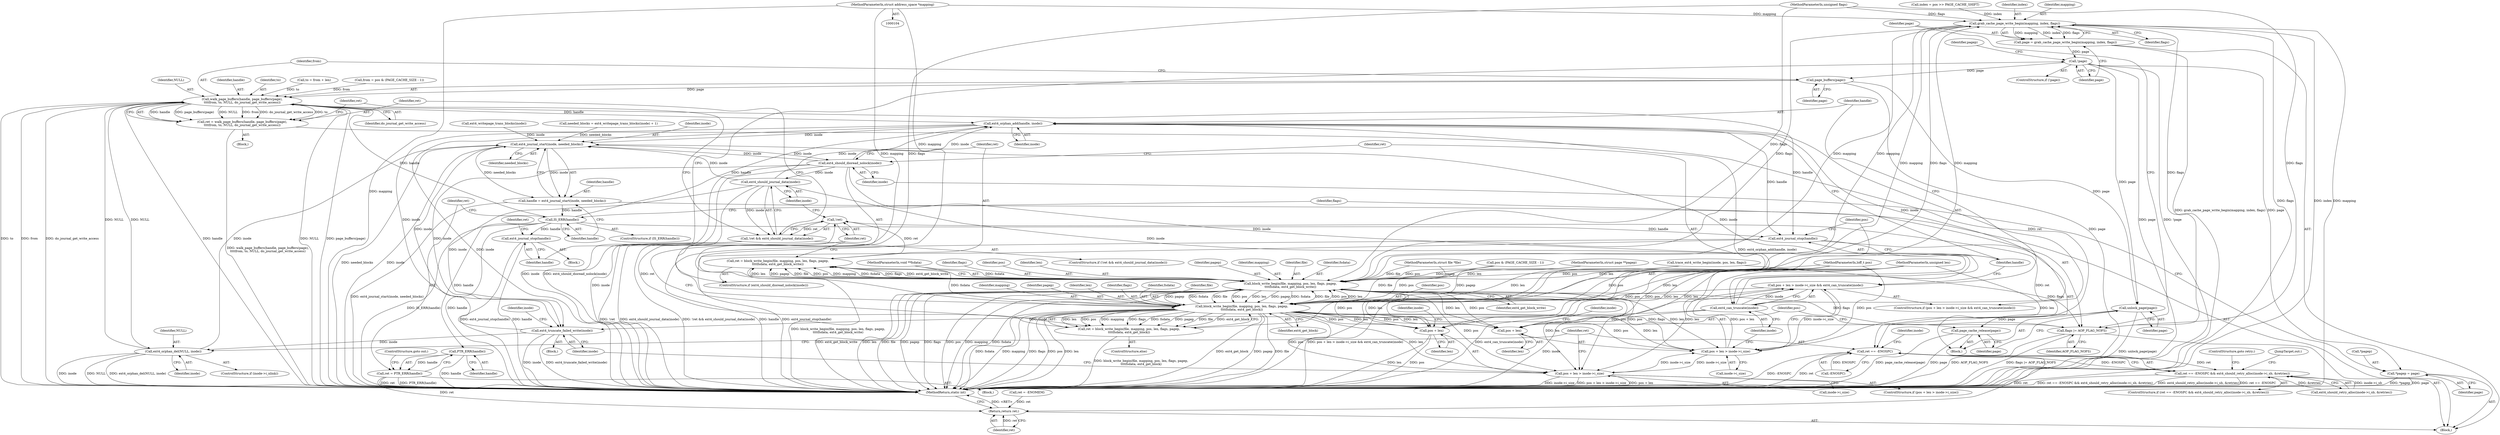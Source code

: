 digraph "0_linux_744692dc059845b2a3022119871846e74d4f6e11_11@pointer" {
"1000106" [label="(MethodParameterIn,struct address_space *mapping)"];
"1000178" [label="(Call,grab_cache_page_write_begin(mapping, index, flags))"];
"1000176" [label="(Call,page = grab_cache_page_write_begin(mapping, index, flags))"];
"1000183" [label="(Call,!page)"];
"1000193" [label="(Call,*pagep = page)"];
"1000234" [label="(Call,page_buffers(page))"];
"1000232" [label="(Call,walk_page_buffers(handle, page_buffers(page),\n\t\t\t\tfrom, to, NULL, do_journal_get_write_access))"];
"1000230" [label="(Call,ret = walk_page_buffers(handle, page_buffers(page),\n\t\t\t\tfrom, to, NULL, do_journal_get_write_access))"];
"1000283" [label="(Call,ret == -ENOSPC)"];
"1000282" [label="(Call,ret == -ENOSPC && ext4_should_retry_alloc(inode->i_sb, &retries))"];
"1000295" [label="(Return,return ret;)"];
"1000258" [label="(Call,ext4_orphan_add(handle, inode))"];
"1000161" [label="(Call,ext4_journal_start(inode, needed_blocks))"];
"1000159" [label="(Call,handle = ext4_journal_start(inode, needed_blocks))"];
"1000165" [label="(Call,IS_ERR(handle))"];
"1000170" [label="(Call,PTR_ERR(handle))"];
"1000168" [label="(Call,ret = PTR_ERR(handle))"];
"1000186" [label="(Call,ext4_journal_stop(handle))"];
"1000261" [label="(Call,ext4_journal_stop(handle))"];
"1000198" [label="(Call,ext4_should_dioread_nolock(inode))"];
"1000227" [label="(Call,ext4_should_journal_data(inode))"];
"1000224" [label="(Call,!ret && ext4_should_journal_data(inode))"];
"1000256" [label="(Call,ext4_can_truncate(inode))"];
"1000248" [label="(Call,pos + len > inode->i_size && ext4_can_truncate(inode))"];
"1000272" [label="(Call,ext4_truncate_failed_write(inode))"];
"1000278" [label="(Call,ext4_orphan_del(NULL, inode))"];
"1000243" [label="(Call,unlock_page(page))"];
"1000245" [label="(Call,page_cache_release(page))"];
"1000202" [label="(Call,block_write_begin(file, mapping, pos, len, flags, pagep,\n\t\t\t\tfsdata, ext4_get_block_write))"];
"1000173" [label="(Call,flags |= AOP_FLAG_NOFS)"];
"1000200" [label="(Call,ret = block_write_begin(file, mapping, pos, len, flags, pagep,\n\t\t\t\tfsdata, ext4_get_block_write))"];
"1000225" [label="(Call,!ret)"];
"1000214" [label="(Call,block_write_begin(file, mapping, pos, len, flags, pagep,\n\t\t\t\tfsdata, ext4_get_block))"];
"1000212" [label="(Call,ret = block_write_begin(file, mapping, pos, len, flags, pagep,\n\t\t\t\tfsdata, ext4_get_block))"];
"1000249" [label="(Call,pos + len > inode->i_size)"];
"1000264" [label="(Call,pos + len > inode->i_size)"];
"1000250" [label="(Call,pos + len)"];
"1000265" [label="(Call,pos + len)"];
"1000283" [label="(Call,ret == -ENOSPC)"];
"1000227" [label="(Call,ext4_should_journal_data(inode))"];
"1000224" [label="(Call,!ret && ext4_should_journal_data(inode))"];
"1000204" [label="(Identifier,mapping)"];
"1000177" [label="(Identifier,page)"];
"1000241" [label="(Identifier,ret)"];
"1000226" [label="(Identifier,ret)"];
"1000279" [label="(Identifier,NULL)"];
"1000252" [label="(Identifier,len)"];
"1000203" [label="(Identifier,file)"];
"1000264" [label="(Call,pos + len > inode->i_size)"];
"1000166" [label="(Identifier,handle)"];
"1000257" [label="(Identifier,inode)"];
"1000187" [label="(Identifier,handle)"];
"1000250" [label="(Call,pos + len)"];
"1000272" [label="(Call,ext4_truncate_failed_write(inode))"];
"1000183" [label="(Call,!page)"];
"1000201" [label="(Identifier,ret)"];
"1000213" [label="(Identifier,ret)"];
"1000233" [label="(Identifier,handle)"];
"1000135" [label="(Call,needed_blocks = ext4_writepage_trans_blocks(inode) + 1)"];
"1000260" [label="(Identifier,inode)"];
"1000175" [label="(Identifier,AOP_FLAG_NOFS)"];
"1000180" [label="(Identifier,index)"];
"1000297" [label="(MethodReturn,static int)"];
"1000109" [label="(MethodParameterIn,unsigned flags)"];
"1000268" [label="(Call,inode->i_size)"];
"1000225" [label="(Call,!ret)"];
"1000188" [label="(Call,ret = -ENOMEM)"];
"1000172" [label="(ControlStructure,goto out;)"];
"1000246" [label="(Identifier,page)"];
"1000179" [label="(Identifier,mapping)"];
"1000181" [label="(Identifier,flags)"];
"1000222" [label="(Identifier,ext4_get_block)"];
"1000185" [label="(Block,)"];
"1000199" [label="(Identifier,inode)"];
"1000165" [label="(Call,IS_ERR(handle))"];
"1000209" [label="(Identifier,fsdata)"];
"1000173" [label="(Call,flags |= AOP_FLAG_NOFS)"];
"1000258" [label="(Call,ext4_orphan_add(handle, inode))"];
"1000194" [label="(Call,*pagep)"];
"1000265" [label="(Call,pos + len)"];
"1000168" [label="(Call,ret = PTR_ERR(handle))"];
"1000253" [label="(Call,inode->i_size)"];
"1000212" [label="(Call,ret = block_write_begin(file, mapping, pos, len, flags, pagep,\n\t\t\t\tfsdata, ext4_get_block))"];
"1000230" [label="(Call,ret = walk_page_buffers(handle, page_buffers(page),\n\t\t\t\tfrom, to, NULL, do_journal_get_write_access))"];
"1000159" [label="(Call,handle = ext4_journal_start(inode, needed_blocks))"];
"1000198" [label="(Call,ext4_should_dioread_nolock(inode))"];
"1000261" [label="(Call,ext4_journal_stop(handle))"];
"1000105" [label="(MethodParameterIn,struct file *file)"];
"1000162" [label="(Identifier,inode)"];
"1000217" [label="(Identifier,pos)"];
"1000138" [label="(Call,ext4_writepage_trans_blocks(inode))"];
"1000229" [label="(Block,)"];
"1000259" [label="(Identifier,handle)"];
"1000189" [label="(Identifier,ret)"];
"1000107" [label="(MethodParameterIn,loff_t pos)"];
"1000235" [label="(Identifier,page)"];
"1000284" [label="(Identifier,ret)"];
"1000242" [label="(Block,)"];
"1000245" [label="(Call,page_cache_release(page))"];
"1000282" [label="(Call,ret == -ENOSPC && ext4_should_retry_alloc(inode->i_sb, &retries))"];
"1000148" [label="(Call,pos & (PAGE_CACHE_SIZE - 1))"];
"1000228" [label="(Identifier,inode)"];
"1000153" [label="(Call,to = from + len)"];
"1000287" [label="(Call,ext4_should_retry_alloc(inode->i_sb, &retries))"];
"1000232" [label="(Call,walk_page_buffers(handle, page_buffers(page),\n\t\t\t\tfrom, to, NULL, do_journal_get_write_access))"];
"1000216" [label="(Identifier,mapping)"];
"1000169" [label="(Identifier,ret)"];
"1000263" [label="(ControlStructure,if (pos + len > inode->i_size))"];
"1000161" [label="(Call,ext4_journal_start(inode, needed_blocks))"];
"1000267" [label="(Identifier,len)"];
"1000254" [label="(Identifier,inode)"];
"1000285" [label="(Call,-ENOSPC)"];
"1000141" [label="(Call,index = pos >> PAGE_CACHE_SHIFT)"];
"1000200" [label="(Call,ret = block_write_begin(file, mapping, pos, len, flags, pagep,\n\t\t\t\tfsdata, ext4_get_block_write))"];
"1000186" [label="(Call,ext4_journal_stop(handle))"];
"1000184" [label="(Identifier,page)"];
"1000195" [label="(Identifier,pagep)"];
"1000110" [label="(MethodParameterIn,struct page **pagep)"];
"1000269" [label="(Identifier,inode)"];
"1000266" [label="(Identifier,pos)"];
"1000211" [label="(ControlStructure,else)"];
"1000234" [label="(Call,page_buffers(page))"];
"1000108" [label="(MethodParameterIn,unsigned len)"];
"1000197" [label="(ControlStructure,if (ext4_should_dioread_nolock(inode)))"];
"1000248" [label="(Call,pos + len > inode->i_size && ext4_can_truncate(inode))"];
"1000244" [label="(Identifier,page)"];
"1000176" [label="(Call,page = grab_cache_page_write_begin(mapping, index, flags))"];
"1000170" [label="(Call,PTR_ERR(handle))"];
"1000146" [label="(Call,from = pos & (PAGE_CACHE_SIZE - 1))"];
"1000112" [label="(Block,)"];
"1000196" [label="(Identifier,page)"];
"1000271" [label="(Block,)"];
"1000163" [label="(Identifier,needed_blocks)"];
"1000238" [label="(Identifier,NULL)"];
"1000293" [label="(ControlStructure,goto retry;)"];
"1000223" [label="(ControlStructure,if (!ret && ext4_should_journal_data(inode)))"];
"1000193" [label="(Call,*pagep = page)"];
"1000276" [label="(Identifier,inode)"];
"1000207" [label="(Identifier,flags)"];
"1000262" [label="(Identifier,handle)"];
"1000294" [label="(JumpTarget,out:)"];
"1000289" [label="(Identifier,inode)"];
"1000239" [label="(Identifier,do_journal_get_write_access)"];
"1000280" [label="(Identifier,inode)"];
"1000220" [label="(Identifier,pagep)"];
"1000218" [label="(Identifier,len)"];
"1000210" [label="(Identifier,ext4_get_block_write)"];
"1000295" [label="(Return,return ret;)"];
"1000296" [label="(Identifier,ret)"];
"1000247" [label="(ControlStructure,if (pos + len > inode->i_size && ext4_can_truncate(inode)))"];
"1000182" [label="(ControlStructure,if (!page))"];
"1000164" [label="(ControlStructure,if (IS_ERR(handle)))"];
"1000174" [label="(Identifier,flags)"];
"1000251" [label="(Identifier,pos)"];
"1000256" [label="(Call,ext4_can_truncate(inode))"];
"1000219" [label="(Identifier,flags)"];
"1000171" [label="(Identifier,handle)"];
"1000214" [label="(Call,block_write_begin(file, mapping, pos, len, flags, pagep,\n\t\t\t\tfsdata, ext4_get_block))"];
"1000178" [label="(Call,grab_cache_page_write_begin(mapping, index, flags))"];
"1000130" [label="(Call,trace_ext4_write_begin(inode, pos, len, flags))"];
"1000281" [label="(ControlStructure,if (ret == -ENOSPC && ext4_should_retry_alloc(inode->i_sb, &retries)))"];
"1000205" [label="(Identifier,pos)"];
"1000236" [label="(Identifier,from)"];
"1000249" [label="(Call,pos + len > inode->i_size)"];
"1000106" [label="(MethodParameterIn,struct address_space *mapping)"];
"1000273" [label="(Identifier,inode)"];
"1000111" [label="(MethodParameterIn,void **fsdata)"];
"1000231" [label="(Identifier,ret)"];
"1000221" [label="(Identifier,fsdata)"];
"1000215" [label="(Identifier,file)"];
"1000237" [label="(Identifier,to)"];
"1000206" [label="(Identifier,len)"];
"1000243" [label="(Call,unlock_page(page))"];
"1000208" [label="(Identifier,pagep)"];
"1000278" [label="(Call,ext4_orphan_del(NULL, inode))"];
"1000160" [label="(Identifier,handle)"];
"1000202" [label="(Call,block_write_begin(file, mapping, pos, len, flags, pagep,\n\t\t\t\tfsdata, ext4_get_block_write))"];
"1000167" [label="(Block,)"];
"1000274" [label="(ControlStructure,if (inode->i_nlink))"];
"1000106" -> "1000104"  [label="AST: "];
"1000106" -> "1000297"  [label="DDG: mapping"];
"1000106" -> "1000178"  [label="DDG: mapping"];
"1000106" -> "1000202"  [label="DDG: mapping"];
"1000106" -> "1000214"  [label="DDG: mapping"];
"1000178" -> "1000176"  [label="AST: "];
"1000178" -> "1000181"  [label="CFG: "];
"1000179" -> "1000178"  [label="AST: "];
"1000180" -> "1000178"  [label="AST: "];
"1000181" -> "1000178"  [label="AST: "];
"1000176" -> "1000178"  [label="CFG: "];
"1000178" -> "1000297"  [label="DDG: mapping"];
"1000178" -> "1000297"  [label="DDG: flags"];
"1000178" -> "1000297"  [label="DDG: index"];
"1000178" -> "1000176"  [label="DDG: mapping"];
"1000178" -> "1000176"  [label="DDG: index"];
"1000178" -> "1000176"  [label="DDG: flags"];
"1000214" -> "1000178"  [label="DDG: mapping"];
"1000202" -> "1000178"  [label="DDG: mapping"];
"1000141" -> "1000178"  [label="DDG: index"];
"1000173" -> "1000178"  [label="DDG: flags"];
"1000109" -> "1000178"  [label="DDG: flags"];
"1000178" -> "1000202"  [label="DDG: mapping"];
"1000178" -> "1000202"  [label="DDG: flags"];
"1000178" -> "1000214"  [label="DDG: mapping"];
"1000178" -> "1000214"  [label="DDG: flags"];
"1000176" -> "1000112"  [label="AST: "];
"1000177" -> "1000176"  [label="AST: "];
"1000184" -> "1000176"  [label="CFG: "];
"1000176" -> "1000297"  [label="DDG: grab_cache_page_write_begin(mapping, index, flags)"];
"1000176" -> "1000183"  [label="DDG: page"];
"1000183" -> "1000182"  [label="AST: "];
"1000183" -> "1000184"  [label="CFG: "];
"1000184" -> "1000183"  [label="AST: "];
"1000187" -> "1000183"  [label="CFG: "];
"1000195" -> "1000183"  [label="CFG: "];
"1000183" -> "1000297"  [label="DDG: page"];
"1000183" -> "1000297"  [label="DDG: !page"];
"1000183" -> "1000193"  [label="DDG: page"];
"1000183" -> "1000234"  [label="DDG: page"];
"1000183" -> "1000243"  [label="DDG: page"];
"1000193" -> "1000112"  [label="AST: "];
"1000193" -> "1000196"  [label="CFG: "];
"1000194" -> "1000193"  [label="AST: "];
"1000196" -> "1000193"  [label="AST: "];
"1000199" -> "1000193"  [label="CFG: "];
"1000193" -> "1000297"  [label="DDG: *pagep"];
"1000193" -> "1000297"  [label="DDG: page"];
"1000234" -> "1000232"  [label="AST: "];
"1000234" -> "1000235"  [label="CFG: "];
"1000235" -> "1000234"  [label="AST: "];
"1000236" -> "1000234"  [label="CFG: "];
"1000234" -> "1000297"  [label="DDG: page"];
"1000234" -> "1000232"  [label="DDG: page"];
"1000234" -> "1000243"  [label="DDG: page"];
"1000232" -> "1000230"  [label="AST: "];
"1000232" -> "1000239"  [label="CFG: "];
"1000233" -> "1000232"  [label="AST: "];
"1000236" -> "1000232"  [label="AST: "];
"1000237" -> "1000232"  [label="AST: "];
"1000238" -> "1000232"  [label="AST: "];
"1000239" -> "1000232"  [label="AST: "];
"1000230" -> "1000232"  [label="CFG: "];
"1000232" -> "1000297"  [label="DDG: to"];
"1000232" -> "1000297"  [label="DDG: from"];
"1000232" -> "1000297"  [label="DDG: do_journal_get_write_access"];
"1000232" -> "1000297"  [label="DDG: handle"];
"1000232" -> "1000297"  [label="DDG: NULL"];
"1000232" -> "1000297"  [label="DDG: page_buffers(page)"];
"1000232" -> "1000230"  [label="DDG: handle"];
"1000232" -> "1000230"  [label="DDG: page_buffers(page)"];
"1000232" -> "1000230"  [label="DDG: NULL"];
"1000232" -> "1000230"  [label="DDG: from"];
"1000232" -> "1000230"  [label="DDG: do_journal_get_write_access"];
"1000232" -> "1000230"  [label="DDG: to"];
"1000165" -> "1000232"  [label="DDG: handle"];
"1000146" -> "1000232"  [label="DDG: from"];
"1000153" -> "1000232"  [label="DDG: to"];
"1000278" -> "1000232"  [label="DDG: NULL"];
"1000232" -> "1000258"  [label="DDG: handle"];
"1000232" -> "1000261"  [label="DDG: handle"];
"1000232" -> "1000278"  [label="DDG: NULL"];
"1000230" -> "1000229"  [label="AST: "];
"1000231" -> "1000230"  [label="AST: "];
"1000241" -> "1000230"  [label="CFG: "];
"1000230" -> "1000297"  [label="DDG: walk_page_buffers(handle, page_buffers(page),\n\t\t\t\tfrom, to, NULL, do_journal_get_write_access)"];
"1000230" -> "1000283"  [label="DDG: ret"];
"1000283" -> "1000282"  [label="AST: "];
"1000283" -> "1000285"  [label="CFG: "];
"1000284" -> "1000283"  [label="AST: "];
"1000285" -> "1000283"  [label="AST: "];
"1000289" -> "1000283"  [label="CFG: "];
"1000282" -> "1000283"  [label="CFG: "];
"1000283" -> "1000297"  [label="DDG: -ENOSPC"];
"1000283" -> "1000297"  [label="DDG: ret"];
"1000283" -> "1000282"  [label="DDG: ret"];
"1000283" -> "1000282"  [label="DDG: -ENOSPC"];
"1000225" -> "1000283"  [label="DDG: ret"];
"1000285" -> "1000283"  [label="DDG: ENOSPC"];
"1000283" -> "1000295"  [label="DDG: ret"];
"1000282" -> "1000281"  [label="AST: "];
"1000282" -> "1000287"  [label="CFG: "];
"1000287" -> "1000282"  [label="AST: "];
"1000293" -> "1000282"  [label="CFG: "];
"1000294" -> "1000282"  [label="CFG: "];
"1000282" -> "1000297"  [label="DDG: ret == -ENOSPC && ext4_should_retry_alloc(inode->i_sb, &retries)"];
"1000282" -> "1000297"  [label="DDG: ext4_should_retry_alloc(inode->i_sb, &retries)"];
"1000282" -> "1000297"  [label="DDG: ret == -ENOSPC"];
"1000287" -> "1000282"  [label="DDG: inode->i_sb"];
"1000287" -> "1000282"  [label="DDG: &retries"];
"1000295" -> "1000112"  [label="AST: "];
"1000295" -> "1000296"  [label="CFG: "];
"1000296" -> "1000295"  [label="AST: "];
"1000297" -> "1000295"  [label="CFG: "];
"1000295" -> "1000297"  [label="DDG: <RET>"];
"1000296" -> "1000295"  [label="DDG: ret"];
"1000168" -> "1000295"  [label="DDG: ret"];
"1000188" -> "1000295"  [label="DDG: ret"];
"1000258" -> "1000247"  [label="AST: "];
"1000258" -> "1000260"  [label="CFG: "];
"1000259" -> "1000258"  [label="AST: "];
"1000260" -> "1000258"  [label="AST: "];
"1000262" -> "1000258"  [label="CFG: "];
"1000258" -> "1000297"  [label="DDG: inode"];
"1000258" -> "1000297"  [label="DDG: ext4_orphan_add(handle, inode)"];
"1000258" -> "1000161"  [label="DDG: inode"];
"1000165" -> "1000258"  [label="DDG: handle"];
"1000227" -> "1000258"  [label="DDG: inode"];
"1000198" -> "1000258"  [label="DDG: inode"];
"1000256" -> "1000258"  [label="DDG: inode"];
"1000258" -> "1000261"  [label="DDG: handle"];
"1000258" -> "1000272"  [label="DDG: inode"];
"1000161" -> "1000159"  [label="AST: "];
"1000161" -> "1000163"  [label="CFG: "];
"1000162" -> "1000161"  [label="AST: "];
"1000163" -> "1000161"  [label="AST: "];
"1000159" -> "1000161"  [label="CFG: "];
"1000161" -> "1000297"  [label="DDG: needed_blocks"];
"1000161" -> "1000297"  [label="DDG: inode"];
"1000161" -> "1000159"  [label="DDG: inode"];
"1000161" -> "1000159"  [label="DDG: needed_blocks"];
"1000278" -> "1000161"  [label="DDG: inode"];
"1000227" -> "1000161"  [label="DDG: inode"];
"1000138" -> "1000161"  [label="DDG: inode"];
"1000256" -> "1000161"  [label="DDG: inode"];
"1000198" -> "1000161"  [label="DDG: inode"];
"1000272" -> "1000161"  [label="DDG: inode"];
"1000135" -> "1000161"  [label="DDG: needed_blocks"];
"1000161" -> "1000198"  [label="DDG: inode"];
"1000159" -> "1000112"  [label="AST: "];
"1000160" -> "1000159"  [label="AST: "];
"1000166" -> "1000159"  [label="CFG: "];
"1000159" -> "1000297"  [label="DDG: ext4_journal_start(inode, needed_blocks)"];
"1000159" -> "1000165"  [label="DDG: handle"];
"1000165" -> "1000164"  [label="AST: "];
"1000165" -> "1000166"  [label="CFG: "];
"1000166" -> "1000165"  [label="AST: "];
"1000169" -> "1000165"  [label="CFG: "];
"1000174" -> "1000165"  [label="CFG: "];
"1000165" -> "1000297"  [label="DDG: handle"];
"1000165" -> "1000297"  [label="DDG: IS_ERR(handle)"];
"1000165" -> "1000170"  [label="DDG: handle"];
"1000165" -> "1000186"  [label="DDG: handle"];
"1000165" -> "1000261"  [label="DDG: handle"];
"1000170" -> "1000168"  [label="AST: "];
"1000170" -> "1000171"  [label="CFG: "];
"1000171" -> "1000170"  [label="AST: "];
"1000168" -> "1000170"  [label="CFG: "];
"1000170" -> "1000297"  [label="DDG: handle"];
"1000170" -> "1000168"  [label="DDG: handle"];
"1000168" -> "1000167"  [label="AST: "];
"1000169" -> "1000168"  [label="AST: "];
"1000172" -> "1000168"  [label="CFG: "];
"1000168" -> "1000297"  [label="DDG: ret"];
"1000168" -> "1000297"  [label="DDG: PTR_ERR(handle)"];
"1000186" -> "1000185"  [label="AST: "];
"1000186" -> "1000187"  [label="CFG: "];
"1000187" -> "1000186"  [label="AST: "];
"1000189" -> "1000186"  [label="CFG: "];
"1000186" -> "1000297"  [label="DDG: ext4_journal_stop(handle)"];
"1000186" -> "1000297"  [label="DDG: handle"];
"1000261" -> "1000242"  [label="AST: "];
"1000261" -> "1000262"  [label="CFG: "];
"1000262" -> "1000261"  [label="AST: "];
"1000266" -> "1000261"  [label="CFG: "];
"1000261" -> "1000297"  [label="DDG: handle"];
"1000261" -> "1000297"  [label="DDG: ext4_journal_stop(handle)"];
"1000198" -> "1000197"  [label="AST: "];
"1000198" -> "1000199"  [label="CFG: "];
"1000199" -> "1000198"  [label="AST: "];
"1000201" -> "1000198"  [label="CFG: "];
"1000213" -> "1000198"  [label="CFG: "];
"1000198" -> "1000297"  [label="DDG: inode"];
"1000198" -> "1000297"  [label="DDG: ext4_should_dioread_nolock(inode)"];
"1000198" -> "1000227"  [label="DDG: inode"];
"1000198" -> "1000256"  [label="DDG: inode"];
"1000198" -> "1000272"  [label="DDG: inode"];
"1000227" -> "1000224"  [label="AST: "];
"1000227" -> "1000228"  [label="CFG: "];
"1000228" -> "1000227"  [label="AST: "];
"1000224" -> "1000227"  [label="CFG: "];
"1000227" -> "1000297"  [label="DDG: inode"];
"1000227" -> "1000224"  [label="DDG: inode"];
"1000227" -> "1000256"  [label="DDG: inode"];
"1000227" -> "1000272"  [label="DDG: inode"];
"1000224" -> "1000223"  [label="AST: "];
"1000224" -> "1000225"  [label="CFG: "];
"1000225" -> "1000224"  [label="AST: "];
"1000231" -> "1000224"  [label="CFG: "];
"1000241" -> "1000224"  [label="CFG: "];
"1000224" -> "1000297"  [label="DDG: !ret"];
"1000224" -> "1000297"  [label="DDG: ext4_should_journal_data(inode)"];
"1000224" -> "1000297"  [label="DDG: !ret && ext4_should_journal_data(inode)"];
"1000225" -> "1000224"  [label="DDG: ret"];
"1000256" -> "1000248"  [label="AST: "];
"1000256" -> "1000257"  [label="CFG: "];
"1000257" -> "1000256"  [label="AST: "];
"1000248" -> "1000256"  [label="CFG: "];
"1000256" -> "1000297"  [label="DDG: inode"];
"1000256" -> "1000248"  [label="DDG: inode"];
"1000256" -> "1000272"  [label="DDG: inode"];
"1000248" -> "1000247"  [label="AST: "];
"1000248" -> "1000249"  [label="CFG: "];
"1000249" -> "1000248"  [label="AST: "];
"1000259" -> "1000248"  [label="CFG: "];
"1000262" -> "1000248"  [label="CFG: "];
"1000248" -> "1000297"  [label="DDG: pos + len > inode->i_size && ext4_can_truncate(inode)"];
"1000248" -> "1000297"  [label="DDG: ext4_can_truncate(inode)"];
"1000249" -> "1000248"  [label="DDG: pos + len"];
"1000249" -> "1000248"  [label="DDG: inode->i_size"];
"1000272" -> "1000271"  [label="AST: "];
"1000272" -> "1000273"  [label="CFG: "];
"1000273" -> "1000272"  [label="AST: "];
"1000276" -> "1000272"  [label="CFG: "];
"1000272" -> "1000297"  [label="DDG: inode"];
"1000272" -> "1000297"  [label="DDG: ext4_truncate_failed_write(inode)"];
"1000272" -> "1000278"  [label="DDG: inode"];
"1000278" -> "1000274"  [label="AST: "];
"1000278" -> "1000280"  [label="CFG: "];
"1000279" -> "1000278"  [label="AST: "];
"1000280" -> "1000278"  [label="AST: "];
"1000284" -> "1000278"  [label="CFG: "];
"1000278" -> "1000297"  [label="DDG: ext4_orphan_del(NULL, inode)"];
"1000278" -> "1000297"  [label="DDG: inode"];
"1000278" -> "1000297"  [label="DDG: NULL"];
"1000243" -> "1000242"  [label="AST: "];
"1000243" -> "1000244"  [label="CFG: "];
"1000244" -> "1000243"  [label="AST: "];
"1000246" -> "1000243"  [label="CFG: "];
"1000243" -> "1000297"  [label="DDG: unlock_page(page)"];
"1000243" -> "1000245"  [label="DDG: page"];
"1000245" -> "1000242"  [label="AST: "];
"1000245" -> "1000246"  [label="CFG: "];
"1000246" -> "1000245"  [label="AST: "];
"1000251" -> "1000245"  [label="CFG: "];
"1000245" -> "1000297"  [label="DDG: page_cache_release(page)"];
"1000245" -> "1000297"  [label="DDG: page"];
"1000202" -> "1000200"  [label="AST: "];
"1000202" -> "1000210"  [label="CFG: "];
"1000203" -> "1000202"  [label="AST: "];
"1000204" -> "1000202"  [label="AST: "];
"1000205" -> "1000202"  [label="AST: "];
"1000206" -> "1000202"  [label="AST: "];
"1000207" -> "1000202"  [label="AST: "];
"1000208" -> "1000202"  [label="AST: "];
"1000209" -> "1000202"  [label="AST: "];
"1000210" -> "1000202"  [label="AST: "];
"1000200" -> "1000202"  [label="CFG: "];
"1000202" -> "1000297"  [label="DDG: fsdata"];
"1000202" -> "1000297"  [label="DDG: ext4_get_block_write"];
"1000202" -> "1000297"  [label="DDG: len"];
"1000202" -> "1000297"  [label="DDG: file"];
"1000202" -> "1000297"  [label="DDG: pagep"];
"1000202" -> "1000297"  [label="DDG: flags"];
"1000202" -> "1000297"  [label="DDG: pos"];
"1000202" -> "1000297"  [label="DDG: mapping"];
"1000202" -> "1000173"  [label="DDG: flags"];
"1000202" -> "1000200"  [label="DDG: len"];
"1000202" -> "1000200"  [label="DDG: pagep"];
"1000202" -> "1000200"  [label="DDG: file"];
"1000202" -> "1000200"  [label="DDG: pos"];
"1000202" -> "1000200"  [label="DDG: mapping"];
"1000202" -> "1000200"  [label="DDG: fsdata"];
"1000202" -> "1000200"  [label="DDG: flags"];
"1000202" -> "1000200"  [label="DDG: ext4_get_block_write"];
"1000214" -> "1000202"  [label="DDG: file"];
"1000214" -> "1000202"  [label="DDG: pos"];
"1000214" -> "1000202"  [label="DDG: len"];
"1000214" -> "1000202"  [label="DDG: pagep"];
"1000214" -> "1000202"  [label="DDG: fsdata"];
"1000105" -> "1000202"  [label="DDG: file"];
"1000148" -> "1000202"  [label="DDG: pos"];
"1000107" -> "1000202"  [label="DDG: pos"];
"1000108" -> "1000202"  [label="DDG: len"];
"1000130" -> "1000202"  [label="DDG: len"];
"1000109" -> "1000202"  [label="DDG: flags"];
"1000110" -> "1000202"  [label="DDG: pagep"];
"1000111" -> "1000202"  [label="DDG: fsdata"];
"1000202" -> "1000214"  [label="DDG: file"];
"1000202" -> "1000214"  [label="DDG: pos"];
"1000202" -> "1000214"  [label="DDG: len"];
"1000202" -> "1000214"  [label="DDG: pagep"];
"1000202" -> "1000214"  [label="DDG: fsdata"];
"1000202" -> "1000249"  [label="DDG: pos"];
"1000202" -> "1000249"  [label="DDG: len"];
"1000202" -> "1000250"  [label="DDG: pos"];
"1000202" -> "1000250"  [label="DDG: len"];
"1000202" -> "1000264"  [label="DDG: pos"];
"1000202" -> "1000264"  [label="DDG: len"];
"1000202" -> "1000265"  [label="DDG: pos"];
"1000202" -> "1000265"  [label="DDG: len"];
"1000173" -> "1000112"  [label="AST: "];
"1000173" -> "1000175"  [label="CFG: "];
"1000174" -> "1000173"  [label="AST: "];
"1000175" -> "1000173"  [label="AST: "];
"1000177" -> "1000173"  [label="CFG: "];
"1000173" -> "1000297"  [label="DDG: flags |= AOP_FLAG_NOFS"];
"1000173" -> "1000297"  [label="DDG: AOP_FLAG_NOFS"];
"1000214" -> "1000173"  [label="DDG: flags"];
"1000130" -> "1000173"  [label="DDG: flags"];
"1000109" -> "1000173"  [label="DDG: flags"];
"1000200" -> "1000197"  [label="AST: "];
"1000201" -> "1000200"  [label="AST: "];
"1000226" -> "1000200"  [label="CFG: "];
"1000200" -> "1000297"  [label="DDG: block_write_begin(file, mapping, pos, len, flags, pagep,\n\t\t\t\tfsdata, ext4_get_block_write)"];
"1000200" -> "1000225"  [label="DDG: ret"];
"1000225" -> "1000226"  [label="CFG: "];
"1000226" -> "1000225"  [label="AST: "];
"1000228" -> "1000225"  [label="CFG: "];
"1000212" -> "1000225"  [label="DDG: ret"];
"1000214" -> "1000212"  [label="AST: "];
"1000214" -> "1000222"  [label="CFG: "];
"1000215" -> "1000214"  [label="AST: "];
"1000216" -> "1000214"  [label="AST: "];
"1000217" -> "1000214"  [label="AST: "];
"1000218" -> "1000214"  [label="AST: "];
"1000219" -> "1000214"  [label="AST: "];
"1000220" -> "1000214"  [label="AST: "];
"1000221" -> "1000214"  [label="AST: "];
"1000222" -> "1000214"  [label="AST: "];
"1000212" -> "1000214"  [label="CFG: "];
"1000214" -> "1000297"  [label="DDG: fsdata"];
"1000214" -> "1000297"  [label="DDG: mapping"];
"1000214" -> "1000297"  [label="DDG: flags"];
"1000214" -> "1000297"  [label="DDG: pos"];
"1000214" -> "1000297"  [label="DDG: len"];
"1000214" -> "1000297"  [label="DDG: ext4_get_block"];
"1000214" -> "1000297"  [label="DDG: pagep"];
"1000214" -> "1000297"  [label="DDG: file"];
"1000214" -> "1000212"  [label="DDG: len"];
"1000214" -> "1000212"  [label="DDG: pos"];
"1000214" -> "1000212"  [label="DDG: mapping"];
"1000214" -> "1000212"  [label="DDG: flags"];
"1000214" -> "1000212"  [label="DDG: fsdata"];
"1000214" -> "1000212"  [label="DDG: pagep"];
"1000214" -> "1000212"  [label="DDG: file"];
"1000214" -> "1000212"  [label="DDG: ext4_get_block"];
"1000105" -> "1000214"  [label="DDG: file"];
"1000148" -> "1000214"  [label="DDG: pos"];
"1000107" -> "1000214"  [label="DDG: pos"];
"1000108" -> "1000214"  [label="DDG: len"];
"1000130" -> "1000214"  [label="DDG: len"];
"1000109" -> "1000214"  [label="DDG: flags"];
"1000110" -> "1000214"  [label="DDG: pagep"];
"1000111" -> "1000214"  [label="DDG: fsdata"];
"1000214" -> "1000249"  [label="DDG: pos"];
"1000214" -> "1000249"  [label="DDG: len"];
"1000214" -> "1000250"  [label="DDG: pos"];
"1000214" -> "1000250"  [label="DDG: len"];
"1000214" -> "1000264"  [label="DDG: pos"];
"1000214" -> "1000264"  [label="DDG: len"];
"1000214" -> "1000265"  [label="DDG: pos"];
"1000214" -> "1000265"  [label="DDG: len"];
"1000212" -> "1000211"  [label="AST: "];
"1000213" -> "1000212"  [label="AST: "];
"1000226" -> "1000212"  [label="CFG: "];
"1000212" -> "1000297"  [label="DDG: block_write_begin(file, mapping, pos, len, flags, pagep,\n\t\t\t\tfsdata, ext4_get_block)"];
"1000249" -> "1000253"  [label="CFG: "];
"1000250" -> "1000249"  [label="AST: "];
"1000253" -> "1000249"  [label="AST: "];
"1000257" -> "1000249"  [label="CFG: "];
"1000107" -> "1000249"  [label="DDG: pos"];
"1000108" -> "1000249"  [label="DDG: len"];
"1000264" -> "1000249"  [label="DDG: inode->i_size"];
"1000249" -> "1000264"  [label="DDG: inode->i_size"];
"1000264" -> "1000263"  [label="AST: "];
"1000264" -> "1000268"  [label="CFG: "];
"1000265" -> "1000264"  [label="AST: "];
"1000268" -> "1000264"  [label="AST: "];
"1000273" -> "1000264"  [label="CFG: "];
"1000284" -> "1000264"  [label="CFG: "];
"1000264" -> "1000297"  [label="DDG: pos + len"];
"1000264" -> "1000297"  [label="DDG: inode->i_size"];
"1000264" -> "1000297"  [label="DDG: pos + len > inode->i_size"];
"1000107" -> "1000264"  [label="DDG: pos"];
"1000108" -> "1000264"  [label="DDG: len"];
"1000250" -> "1000252"  [label="CFG: "];
"1000251" -> "1000250"  [label="AST: "];
"1000252" -> "1000250"  [label="AST: "];
"1000254" -> "1000250"  [label="CFG: "];
"1000107" -> "1000250"  [label="DDG: pos"];
"1000108" -> "1000250"  [label="DDG: len"];
"1000265" -> "1000267"  [label="CFG: "];
"1000266" -> "1000265"  [label="AST: "];
"1000267" -> "1000265"  [label="AST: "];
"1000269" -> "1000265"  [label="CFG: "];
"1000265" -> "1000297"  [label="DDG: len"];
"1000265" -> "1000297"  [label="DDG: pos"];
"1000107" -> "1000265"  [label="DDG: pos"];
"1000108" -> "1000265"  [label="DDG: len"];
}
